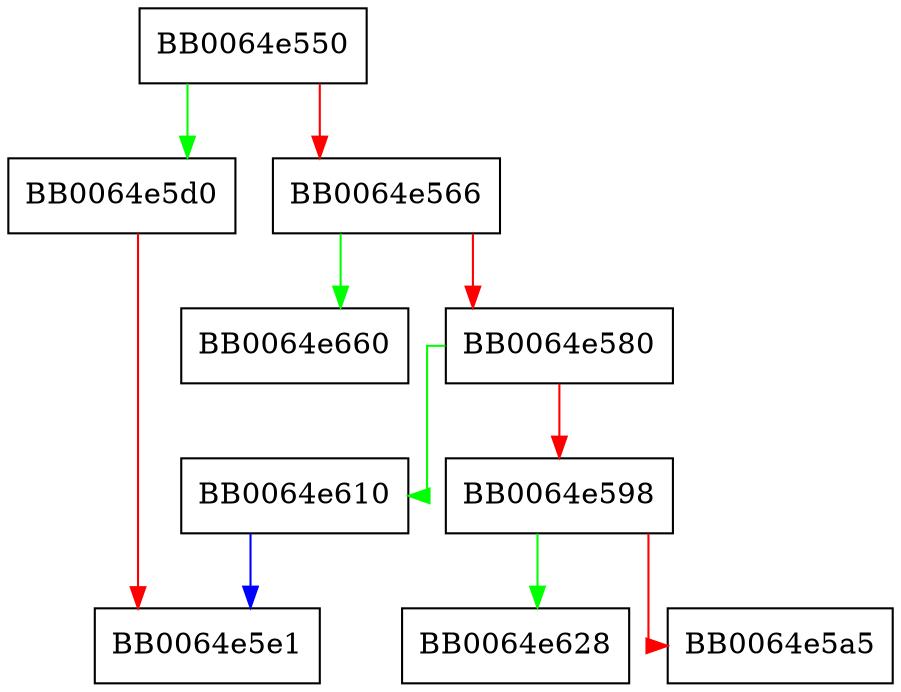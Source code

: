 digraph PKCS7_to_TS_TST_INFO {
  node [shape="box"];
  graph [splines=ortho];
  BB0064e550 -> BB0064e5d0 [color="green"];
  BB0064e550 -> BB0064e566 [color="red"];
  BB0064e566 -> BB0064e660 [color="green"];
  BB0064e566 -> BB0064e580 [color="red"];
  BB0064e580 -> BB0064e610 [color="green"];
  BB0064e580 -> BB0064e598 [color="red"];
  BB0064e598 -> BB0064e628 [color="green"];
  BB0064e598 -> BB0064e5a5 [color="red"];
  BB0064e5d0 -> BB0064e5e1 [color="red"];
  BB0064e610 -> BB0064e5e1 [color="blue"];
}